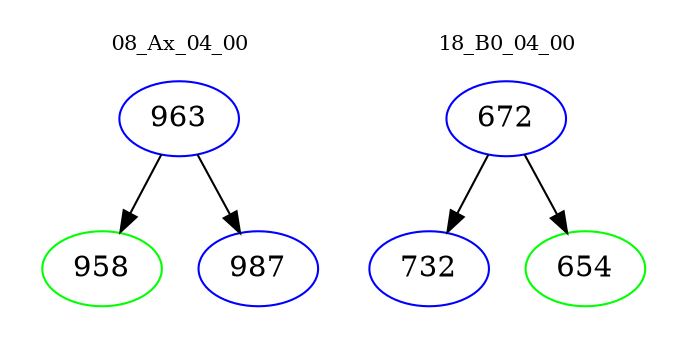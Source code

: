 digraph{
subgraph cluster_0 {
color = white
label = "08_Ax_04_00";
fontsize=10;
T0_963 [label="963", color="blue"]
T0_963 -> T0_958 [color="black"]
T0_958 [label="958", color="green"]
T0_963 -> T0_987 [color="black"]
T0_987 [label="987", color="blue"]
}
subgraph cluster_1 {
color = white
label = "18_B0_04_00";
fontsize=10;
T1_672 [label="672", color="blue"]
T1_672 -> T1_732 [color="black"]
T1_732 [label="732", color="blue"]
T1_672 -> T1_654 [color="black"]
T1_654 [label="654", color="green"]
}
}
